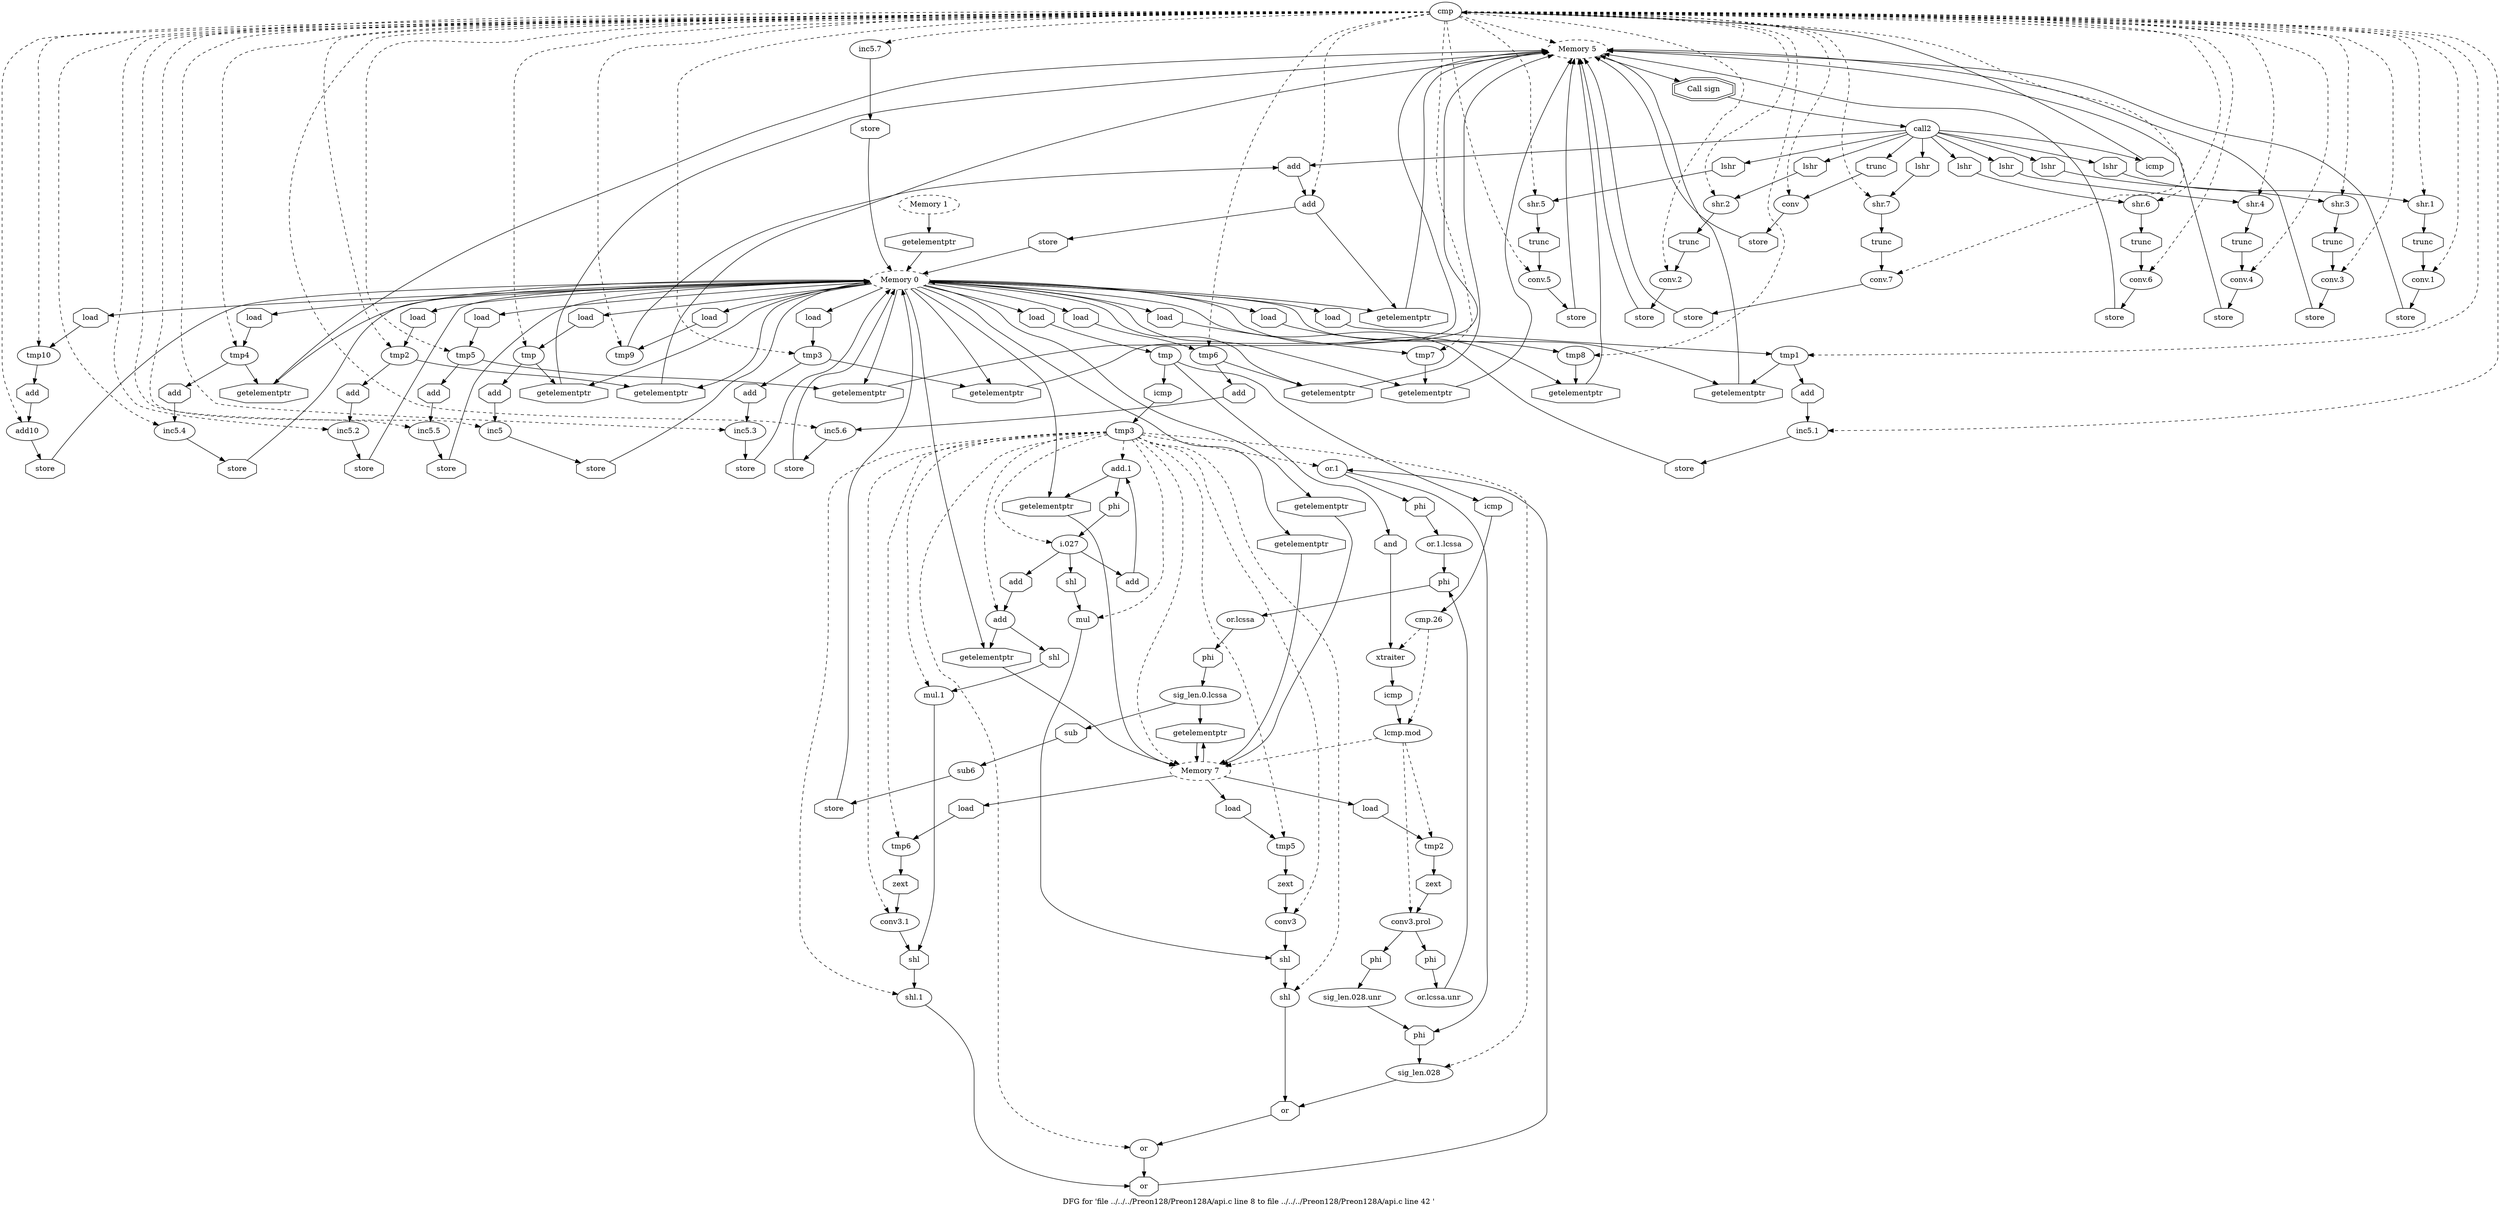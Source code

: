 digraph "DFG for 'file ../../../Preon128/Preon128A/api.c line 8 to file ../../../Preon128/Preon128A/api.c line 42 '  "{
label="DFG for 'file ../../../Preon128/Preon128A/api.c line 8 to file ../../../Preon128/Preon128A/api.c line 42 ' ";
node_1666[shape=ellipse,style=solid,label="cmp"]
node_1663[shape=ellipse,style=dashed,label="Memory 5"]
"node_1666"->"node_1663" [style=dashed]
node_1679[shape=ellipse,style=solid,label="conv.1"]
"node_1666"->"node_1679" [style=dashed]
node_1681[shape=ellipse,style=solid,label="tmp1"]
"node_1666"->"node_1681" [style=dashed]
node_1765[shape=ellipse,style=solid,label="add10"]
"node_1666"->"node_1765" [style=dashed]
node_1722[shape=ellipse,style=solid,label="shr.5"]
"node_1666"->"node_1722" [style=dashed]
node_1670[shape=ellipse,style=solid,label="tmp"]
"node_1666"->"node_1670" [style=dashed]
node_1754[shape=ellipse,style=solid,label="tmp8"]
"node_1666"->"node_1754" [style=dashed]
node_1724[shape=ellipse,style=solid,label="conv.5"]
"node_1666"->"node_1724" [style=dashed]
node_1726[shape=ellipse,style=solid,label="tmp5"]
"node_1666"->"node_1726" [style=dashed]
node_1739[shape=ellipse,style=solid,label="inc5.6"]
"node_1666"->"node_1739" [style=dashed]
node_1715[shape=ellipse,style=solid,label="tmp4"]
"node_1666"->"node_1715" [style=dashed]
node_1728[shape=ellipse,style=solid,label="inc5.5"]
"node_1666"->"node_1728" [style=dashed]
node_1704[shape=ellipse,style=solid,label="tmp3"]
"node_1666"->"node_1704" [style=dashed]
node_1757[shape=ellipse,style=solid,label="tmp9"]
"node_1666"->"node_1757" [style=dashed]
node_1759[shape=ellipse,style=solid,label="add"]
"node_1666"->"node_1759" [style=dashed]
node_1706[shape=ellipse,style=solid,label="inc5.3"]
"node_1666"->"node_1706" [style=dashed]
node_1763[shape=ellipse,style=solid,label="tmp10"]
"node_1666"->"node_1763" [style=dashed]
node_1694[shape=ellipse,style=solid,label="inc5.2"]
"node_1666"->"node_1694" [style=dashed]
node_1748[shape=ellipse,style=solid,label="tmp7"]
"node_1666"->"node_1748" [style=dashed]
node_1672[shape=ellipse,style=solid,label="inc5"]
"node_1666"->"node_1672" [style=dashed]
node_1683[shape=ellipse,style=solid,label="inc5.1"]
"node_1666"->"node_1683" [style=dashed]
node_1746[shape=ellipse,style=solid,label="conv.7"]
"node_1666"->"node_1746" [style=dashed]
node_1713[shape=ellipse,style=solid,label="conv.4"]
"node_1666"->"node_1713" [style=dashed]
node_1717[shape=ellipse,style=solid,label="inc5.4"]
"node_1666"->"node_1717" [style=dashed]
node_1701[shape=ellipse,style=solid,label="conv.3"]
"node_1666"->"node_1701" [style=dashed]
node_1733[shape=ellipse,style=solid,label="shr.6"]
"node_1666"->"node_1733" [style=dashed]
node_1735[shape=ellipse,style=solid,label="conv.6"]
"node_1666"->"node_1735" [style=dashed]
node_1692[shape=ellipse,style=solid,label="tmp2"]
"node_1666"->"node_1692" [style=dashed]
node_1677[shape=ellipse,style=solid,label="shr.1"]
"node_1666"->"node_1677" [style=dashed]
node_1711[shape=ellipse,style=solid,label="shr.4"]
"node_1666"->"node_1711" [style=dashed]
node_1690[shape=ellipse,style=solid,label="conv.2"]
"node_1666"->"node_1690" [style=dashed]
node_1750[shape=ellipse,style=solid,label="inc5.7"]
"node_1666"->"node_1750" [style=dashed]
node_1737[shape=ellipse,style=solid,label="tmp6"]
"node_1666"->"node_1737" [style=dashed]
node_1699[shape=ellipse,style=solid,label="shr.3"]
"node_1666"->"node_1699" [style=dashed]
node_1668[shape=ellipse,style=solid,label="conv"]
"node_1666"->"node_1668" [style=dashed]
node_1688[shape=ellipse,style=solid,label="shr.2"]
"node_1666"->"node_1688" [style=dashed]
node_1744[shape=ellipse,style=solid,label="shr.7"]
"node_1666"->"node_1744" [style=dashed]
node_1665[shape=doubleoctagon,style=solid,label="Call sign"]
node_1664[shape=ellipse,style=solid,label="call2"]
"node_1665"->"node_1664"
node_1723[shape=octagon,style=solid,label="lshr"]
"node_1664"->"node_1723"
node_1712[shape=octagon,style=solid,label="lshr"]
"node_1664"->"node_1712"
node_1700[shape=octagon,style=solid,label="lshr"]
"node_1664"->"node_1700"
node_1760[shape=octagon,style=solid,label="add"]
"node_1664"->"node_1760"
node_1689[shape=octagon,style=solid,label="lshr"]
"node_1664"->"node_1689"
node_1669[shape=octagon,style=solid,label="trunc"]
"node_1664"->"node_1669"
node_1745[shape=octagon,style=solid,label="lshr"]
"node_1664"->"node_1745"
node_1734[shape=octagon,style=solid,label="lshr"]
"node_1664"->"node_1734"
node_1678[shape=octagon,style=solid,label="lshr"]
"node_1664"->"node_1678"
node_1667[shape=octagon,style=solid,label="icmp"]
"node_1664"->"node_1667"
"node_1663"->"node_1665"
node_1662[shape=octagon,style=solid,label="getelementptr"]
node_1661[shape=ellipse,style=dashed,label="Memory 0"]
"node_1662"->"node_1661"
node_1671[shape=octagon,style=solid,label="load"]
"node_1661"->"node_1671"
node_1720[shape=octagon,style=solid,label="getelementptr"]
"node_1661"->"node_1720"
node_1764[shape=octagon,style=solid,label="load"]
"node_1661"->"node_1764"
node_1693[shape=octagon,style=solid,label="load"]
"node_1661"->"node_1693"
node_1705[shape=octagon,style=solid,label="load"]
"node_1661"->"node_1705"
node_1682[shape=octagon,style=solid,label="load"]
"node_1661"->"node_1682"
node_1716[shape=octagon,style=solid,label="load"]
"node_1661"->"node_1716"
node_1675[shape=octagon,style=solid,label="getelementptr"]
"node_1661"->"node_1675"
node_1727[shape=octagon,style=solid,label="load"]
"node_1661"->"node_1727"
node_1768[shape=octagon,style=solid,label="load"]
"node_1661"->"node_1768"
node_1755[shape=octagon,style=solid,label="load"]
"node_1661"->"node_1755"
node_1756[shape=octagon,style=solid,label="getelementptr"]
"node_1661"->"node_1756"
node_1758[shape=octagon,style=solid,label="load"]
"node_1661"->"node_1758"
node_1823[shape=octagon,style=solid,label="getelementptr"]
"node_1661"->"node_1823"
node_1762[shape=octagon,style=solid,label="getelementptr"]
"node_1661"->"node_1762"
node_1731[shape=octagon,style=solid,label="getelementptr"]
"node_1661"->"node_1731"
node_1797[shape=octagon,style=solid,label="getelementptr"]
"node_1661"->"node_1797"
node_1776[shape=octagon,style=solid,label="getelementptr"]
"node_1661"->"node_1776"
node_1814[shape=octagon,style=solid,label="getelementptr"]
"node_1661"->"node_1814"
node_1749[shape=octagon,style=solid,label="load"]
"node_1661"->"node_1749"
node_1738[shape=octagon,style=solid,label="load"]
"node_1661"->"node_1738"
node_1709[shape=octagon,style=solid,label="getelementptr"]
"node_1661"->"node_1709"
node_1697[shape=octagon,style=solid,label="getelementptr"]
"node_1661"->"node_1697"
node_1686[shape=octagon,style=solid,label="getelementptr"]
"node_1661"->"node_1686"
node_1742[shape=octagon,style=solid,label="getelementptr"]
"node_1661"->"node_1742"
node_1752[shape=octagon,style=solid,label="getelementptr"]
"node_1661"->"node_1752"
node_1660[shape=ellipse,style=dashed,label="Memory 1"]
"node_1660"->"node_1662"
"node_1671"->"node_1670"
node_1719[shape=octagon,style=solid,label="store"]
"node_1719"->"node_1661"
"node_1720"->"node_1663"
node_1687[shape=octagon,style=solid,label="store"]
"node_1679"->"node_1687"
node_1684[shape=octagon,style=solid,label="add"]
"node_1681"->"node_1684"
"node_1681"->"node_1686"
node_1691[shape=octagon,style=solid,label="trunc"]
"node_1691"->"node_1690"
"node_1764"->"node_1763"
node_1703[shape=octagon,style=solid,label="store"]
"node_1765"->"node_1703"
node_1766[shape=octagon,style=solid,label="add"]
"node_1766"->"node_1765"
node_1721[shape=octagon,style=solid,label="store"]
"node_1721"->"node_1663"
node_1725[shape=octagon,style=solid,label="trunc"]
"node_1722"->"node_1725"
"node_1670"->"node_1675"
node_1673[shape=octagon,style=solid,label="add"]
"node_1670"->"node_1673"
node_1753[shape=octagon,style=solid,label="store"]
"node_1753"->"node_1663"
"node_1754"->"node_1756"
node_1708[shape=octagon,style=solid,label="store"]
"node_1708"->"node_1661"
"node_1723"->"node_1722"
node_1732[shape=octagon,style=solid,label="store"]
"node_1724"->"node_1732"
node_1674[shape=octagon,style=solid,label="store"]
"node_1674"->"node_1661"
node_1783[shape=ellipse,style=solid,label="sig_len.028.unr"]
node_1818[shape=octagon,style=solid,label="phi"]
"node_1783"->"node_1818"
node_1784[shape=octagon,style=solid,label="phi"]
"node_1784"->"node_1783"
node_1785[shape=ellipse,style=solid,label="tmp3"]
node_1789[shape=ellipse,style=solid,label="or.1"]
"node_1785"->"node_1789" [style=dashed]
node_1791[shape=ellipse,style=solid,label="shl.1"]
"node_1785"->"node_1791" [style=dashed]
node_1793[shape=ellipse,style=solid,label="conv3.1"]
"node_1785"->"node_1793" [style=dashed]
node_1795[shape=ellipse,style=solid,label="tmp6"]
"node_1785"->"node_1795" [style=dashed]
node_1798[shape=ellipse,style=solid,label="add.1"]
"node_1785"->"node_1798" [style=dashed]
node_1804[shape=ellipse,style=solid,label="add"]
"node_1785"->"node_1804" [style=dashed]
node_1806[shape=ellipse,style=solid,label="or"]
"node_1785"->"node_1806" [style=dashed]
node_1808[shape=ellipse,style=solid,label="shl"]
"node_1785"->"node_1808" [style=dashed]
node_1810[shape=ellipse,style=solid,label="conv3"]
"node_1785"->"node_1810" [style=dashed]
node_1812[shape=ellipse,style=solid,label="tmp5"]
"node_1785"->"node_1812" [style=dashed]
node_1815[shape=ellipse,style=solid,label="mul"]
"node_1785"->"node_1815" [style=dashed]
node_1817[shape=ellipse,style=solid,label="sig_len.028"]
"node_1785"->"node_1817" [style=dashed]
node_1800[shape=ellipse,style=solid,label="i.027"]
"node_1785"->"node_1800" [style=dashed]
node_1802[shape=ellipse,style=solid,label="mul.1"]
"node_1785"->"node_1802" [style=dashed]
node_1775[shape=ellipse,style=dashed,label="Memory 7"]
"node_1785"->"node_1775" [style=dashed]
node_1786[shape=octagon,style=solid,label="icmp"]
"node_1786"->"node_1785"
"node_1693"->"node_1692"
"node_1705"->"node_1704"
"node_1725"->"node_1724"
node_1729[shape=octagon,style=solid,label="add"]
"node_1726"->"node_1729"
"node_1726"->"node_1731"
node_1741[shape=octagon,style=solid,label="store"]
"node_1739"->"node_1741"
node_1740[shape=octagon,style=solid,label="add"]
"node_1740"->"node_1739"
node_1707[shape=octagon,style=solid,label="add"]
"node_1707"->"node_1706"
"node_1687"->"node_1663"
"node_1682"->"node_1681"
"node_1712"->"node_1711"
node_1702[shape=octagon,style=solid,label="trunc"]
"node_1702"->"node_1701"
"node_1715"->"node_1720"
node_1718[shape=octagon,style=solid,label="add"]
"node_1715"->"node_1718"
"node_1716"->"node_1715"
"node_1700"->"node_1699"
"node_1675"->"node_1663"
"node_1727"->"node_1726"
node_1730[shape=octagon,style=solid,label="store"]
"node_1728"->"node_1730"
"node_1704"->"node_1707"
"node_1704"->"node_1709"
node_1767[shape=ellipse,style=solid,label="tmp"]
"node_1767"->"node_1786"
node_1770[shape=octagon,style=solid,label="icmp"]
"node_1767"->"node_1770"
node_1772[shape=octagon,style=solid,label="and"]
"node_1767"->"node_1772"
"node_1768"->"node_1767"
node_1769[shape=ellipse,style=solid,label="cmp.26"]
node_1771[shape=ellipse,style=solid,label="xtraiter"]
"node_1769"->"node_1771" [style=dashed]
node_1773[shape=ellipse,style=solid,label="lcmp.mod"]
"node_1769"->"node_1773" [style=dashed]
"node_1755"->"node_1754"
"node_1756"->"node_1663"
"node_1757"->"node_1760"
"node_1758"->"node_1757"
node_1761[shape=octagon,style=solid,label="store"]
"node_1759"->"node_1761"
"node_1759"->"node_1762"
"node_1760"->"node_1759"
"node_1823"->"node_1775"
node_1824[shape=ellipse,style=solid,label="sub6"]
node_1826[shape=octagon,style=solid,label="store"]
"node_1824"->"node_1826"
node_1825[shape=octagon,style=solid,label="sub"]
"node_1825"->"node_1824"
"node_1826"->"node_1661"
node_1827[shape=octagon,style=solid,label="getelementptr"]
"node_1827"->"node_1775"
"node_1729"->"node_1728"
"node_1730"->"node_1661"
"node_1689"->"node_1688"
"node_1818"->"node_1817"
node_1819[shape=ellipse,style=solid,label="or.lcssa"]
node_1822[shape=octagon,style=solid,label="phi"]
"node_1819"->"node_1822"
node_1820[shape=octagon,style=solid,label="phi"]
"node_1820"->"node_1819"
node_1821[shape=ellipse,style=solid,label="sig_len.0.lcssa"]
"node_1821"->"node_1825"
"node_1821"->"node_1827"
"node_1822"->"node_1821"
"node_1706"->"node_1708"
"node_1761"->"node_1661"
"node_1762"->"node_1663"
"node_1763"->"node_1766"
"node_1673"->"node_1672"
"node_1731"->"node_1663"
"node_1732"->"node_1663"
node_1696[shape=octagon,style=solid,label="store"]
"node_1694"->"node_1696"
node_1747[shape=octagon,style=solid,label="trunc"]
"node_1747"->"node_1746"
"node_1748"->"node_1752"
"node_1672"->"node_1674"
node_1685[shape=octagon,style=solid,label="store"]
"node_1683"->"node_1685"
"node_1684"->"node_1683"
"node_1669"->"node_1668"
node_1779[shape=ellipse,style=solid,label="conv3.prol"]
"node_1779"->"node_1784"
node_1782[shape=octagon,style=solid,label="phi"]
"node_1779"->"node_1782"
node_1780[shape=octagon,style=solid,label="zext"]
"node_1780"->"node_1779"
node_1781[shape=ellipse,style=solid,label="or.lcssa.unr"]
"node_1781"->"node_1820"
"node_1782"->"node_1781"
"node_1745"->"node_1744"
"node_1746"->"node_1753"
node_1695[shape=octagon,style=solid,label="add"]
"node_1695"->"node_1694"
node_1787[shape=ellipse,style=solid,label="or.1.lcssa"]
"node_1787"->"node_1820"
node_1788[shape=octagon,style=solid,label="phi"]
"node_1788"->"node_1787"
"node_1789"->"node_1818"
"node_1789"->"node_1788"
node_1790[shape=octagon,style=solid,label="or"]
"node_1790"->"node_1789"
"node_1791"->"node_1790"
node_1792[shape=octagon,style=solid,label="shl"]
"node_1792"->"node_1791"
"node_1793"->"node_1792"
node_1794[shape=octagon,style=solid,label="zext"]
"node_1794"->"node_1793"
"node_1795"->"node_1794"
node_1796[shape=octagon,style=solid,label="load"]
"node_1796"->"node_1795"
"node_1797"->"node_1775"
"node_1798"->"node_1797"
node_1801[shape=octagon,style=solid,label="phi"]
"node_1798"->"node_1801"
node_1676[shape=octagon,style=solid,label="store"]
"node_1676"->"node_1663"
"node_1713"->"node_1721"
"node_1776"->"node_1775"
node_1777[shape=ellipse,style=solid,label="tmp2"]
"node_1777"->"node_1780"
node_1778[shape=octagon,style=solid,label="load"]
"node_1778"->"node_1777"
"node_1717"->"node_1719"
"node_1718"->"node_1717"
node_1710[shape=octagon,style=solid,label="store"]
"node_1701"->"node_1710"
"node_1703"->"node_1661"
"node_1710"->"node_1663"
node_1803[shape=octagon,style=solid,label="shl"]
"node_1803"->"node_1802"
"node_1804"->"node_1803"
"node_1804"->"node_1814"
node_1805[shape=octagon,style=solid,label="add"]
"node_1805"->"node_1804"
"node_1806"->"node_1790"
node_1807[shape=octagon,style=solid,label="or"]
"node_1807"->"node_1806"
"node_1808"->"node_1807"
node_1809[shape=octagon,style=solid,label="shl"]
"node_1809"->"node_1808"
"node_1810"->"node_1809"
node_1811[shape=octagon,style=solid,label="zext"]
"node_1811"->"node_1810"
"node_1812"->"node_1811"
node_1736[shape=octagon,style=solid,label="trunc"]
"node_1733"->"node_1736"
"node_1734"->"node_1733"
"node_1696"->"node_1661"
node_1743[shape=octagon,style=solid,label="store"]
"node_1735"->"node_1743"
"node_1736"->"node_1735"
"node_1692"->"node_1695"
"node_1692"->"node_1697"
node_1813[shape=octagon,style=solid,label="load"]
"node_1813"->"node_1812"
"node_1814"->"node_1775"
"node_1815"->"node_1809"
node_1816[shape=octagon,style=solid,label="shl"]
"node_1816"->"node_1815"
"node_1817"->"node_1807"
node_1680[shape=octagon,style=solid,label="trunc"]
"node_1677"->"node_1680"
node_1714[shape=octagon,style=solid,label="trunc"]
"node_1711"->"node_1714"
"node_1714"->"node_1713"
node_1698[shape=octagon,style=solid,label="store"]
"node_1690"->"node_1698"
node_1799[shape=octagon,style=solid,label="add"]
"node_1799"->"node_1798"
"node_1800"->"node_1805"
"node_1800"->"node_1816"
"node_1800"->"node_1799"
"node_1801"->"node_1800"
"node_1802"->"node_1792"
"node_1749"->"node_1748"
node_1751[shape=octagon,style=solid,label="store"]
"node_1750"->"node_1751"
"node_1737"->"node_1740"
"node_1737"->"node_1742"
"node_1738"->"node_1737"
"node_1678"->"node_1677"
"node_1709"->"node_1663"
"node_1667"->"node_1666"
"node_1770"->"node_1769"
node_1774[shape=octagon,style=solid,label="icmp"]
"node_1771"->"node_1774"
"node_1772"->"node_1771"
"node_1699"->"node_1702"
"node_1773"->"node_1779" [style=dashed]
"node_1773"->"node_1777" [style=dashed]
"node_1773"->"node_1775" [style=dashed]
"node_1774"->"node_1773"
"node_1775"->"node_1827"
"node_1775"->"node_1796"
"node_1775"->"node_1778"
"node_1775"->"node_1813"
"node_1697"->"node_1663"
"node_1698"->"node_1663"
"node_1680"->"node_1679"
"node_1686"->"node_1663"
"node_1668"->"node_1676"
"node_1685"->"node_1661"
"node_1688"->"node_1691"
"node_1741"->"node_1661"
"node_1742"->"node_1663"
"node_1743"->"node_1663"
"node_1744"->"node_1747"
"node_1751"->"node_1661"
"node_1752"->"node_1663"
}

